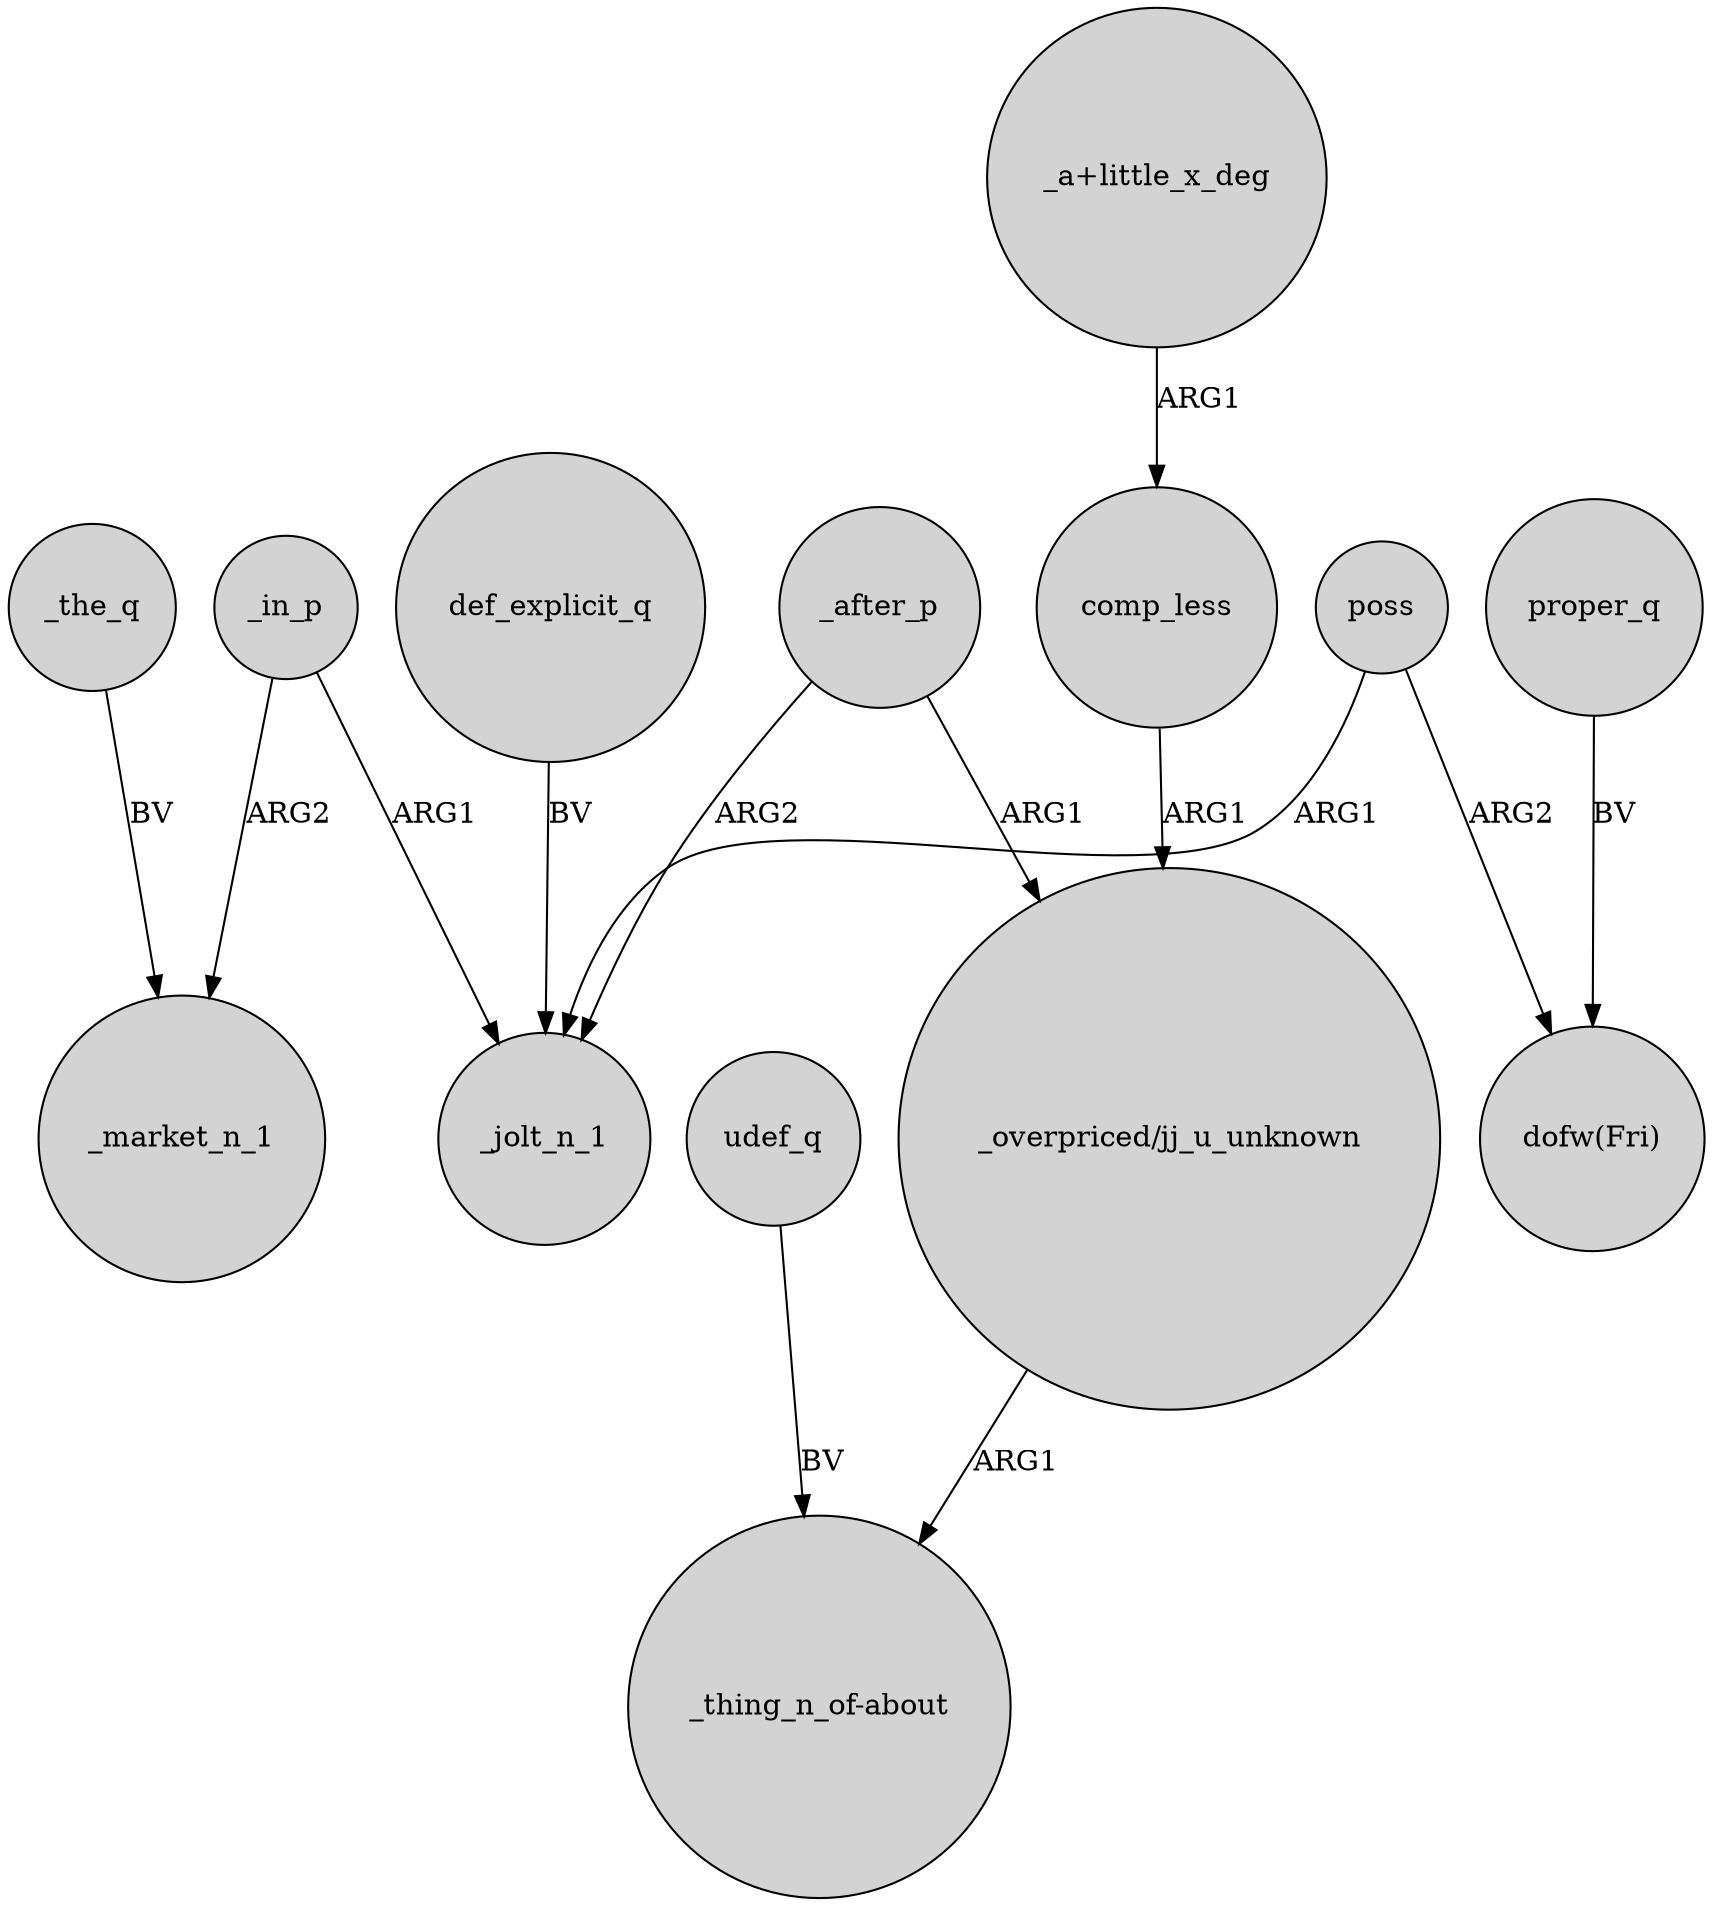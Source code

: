 digraph {
	node [shape=circle style=filled]
	def_explicit_q -> _jolt_n_1 [label=BV]
	udef_q -> "_thing_n_of-about" [label=BV]
	_in_p -> _market_n_1 [label=ARG2]
	comp_less -> "_overpriced/jj_u_unknown" [label=ARG1]
	_after_p -> _jolt_n_1 [label=ARG2]
	"_a+little_x_deg" -> comp_less [label=ARG1]
	proper_q -> "dofw(Fri)" [label=BV]
	"_overpriced/jj_u_unknown" -> "_thing_n_of-about" [label=ARG1]
	_after_p -> "_overpriced/jj_u_unknown" [label=ARG1]
	_the_q -> _market_n_1 [label=BV]
	poss -> _jolt_n_1 [label=ARG1]
	_in_p -> _jolt_n_1 [label=ARG1]
	poss -> "dofw(Fri)" [label=ARG2]
}
